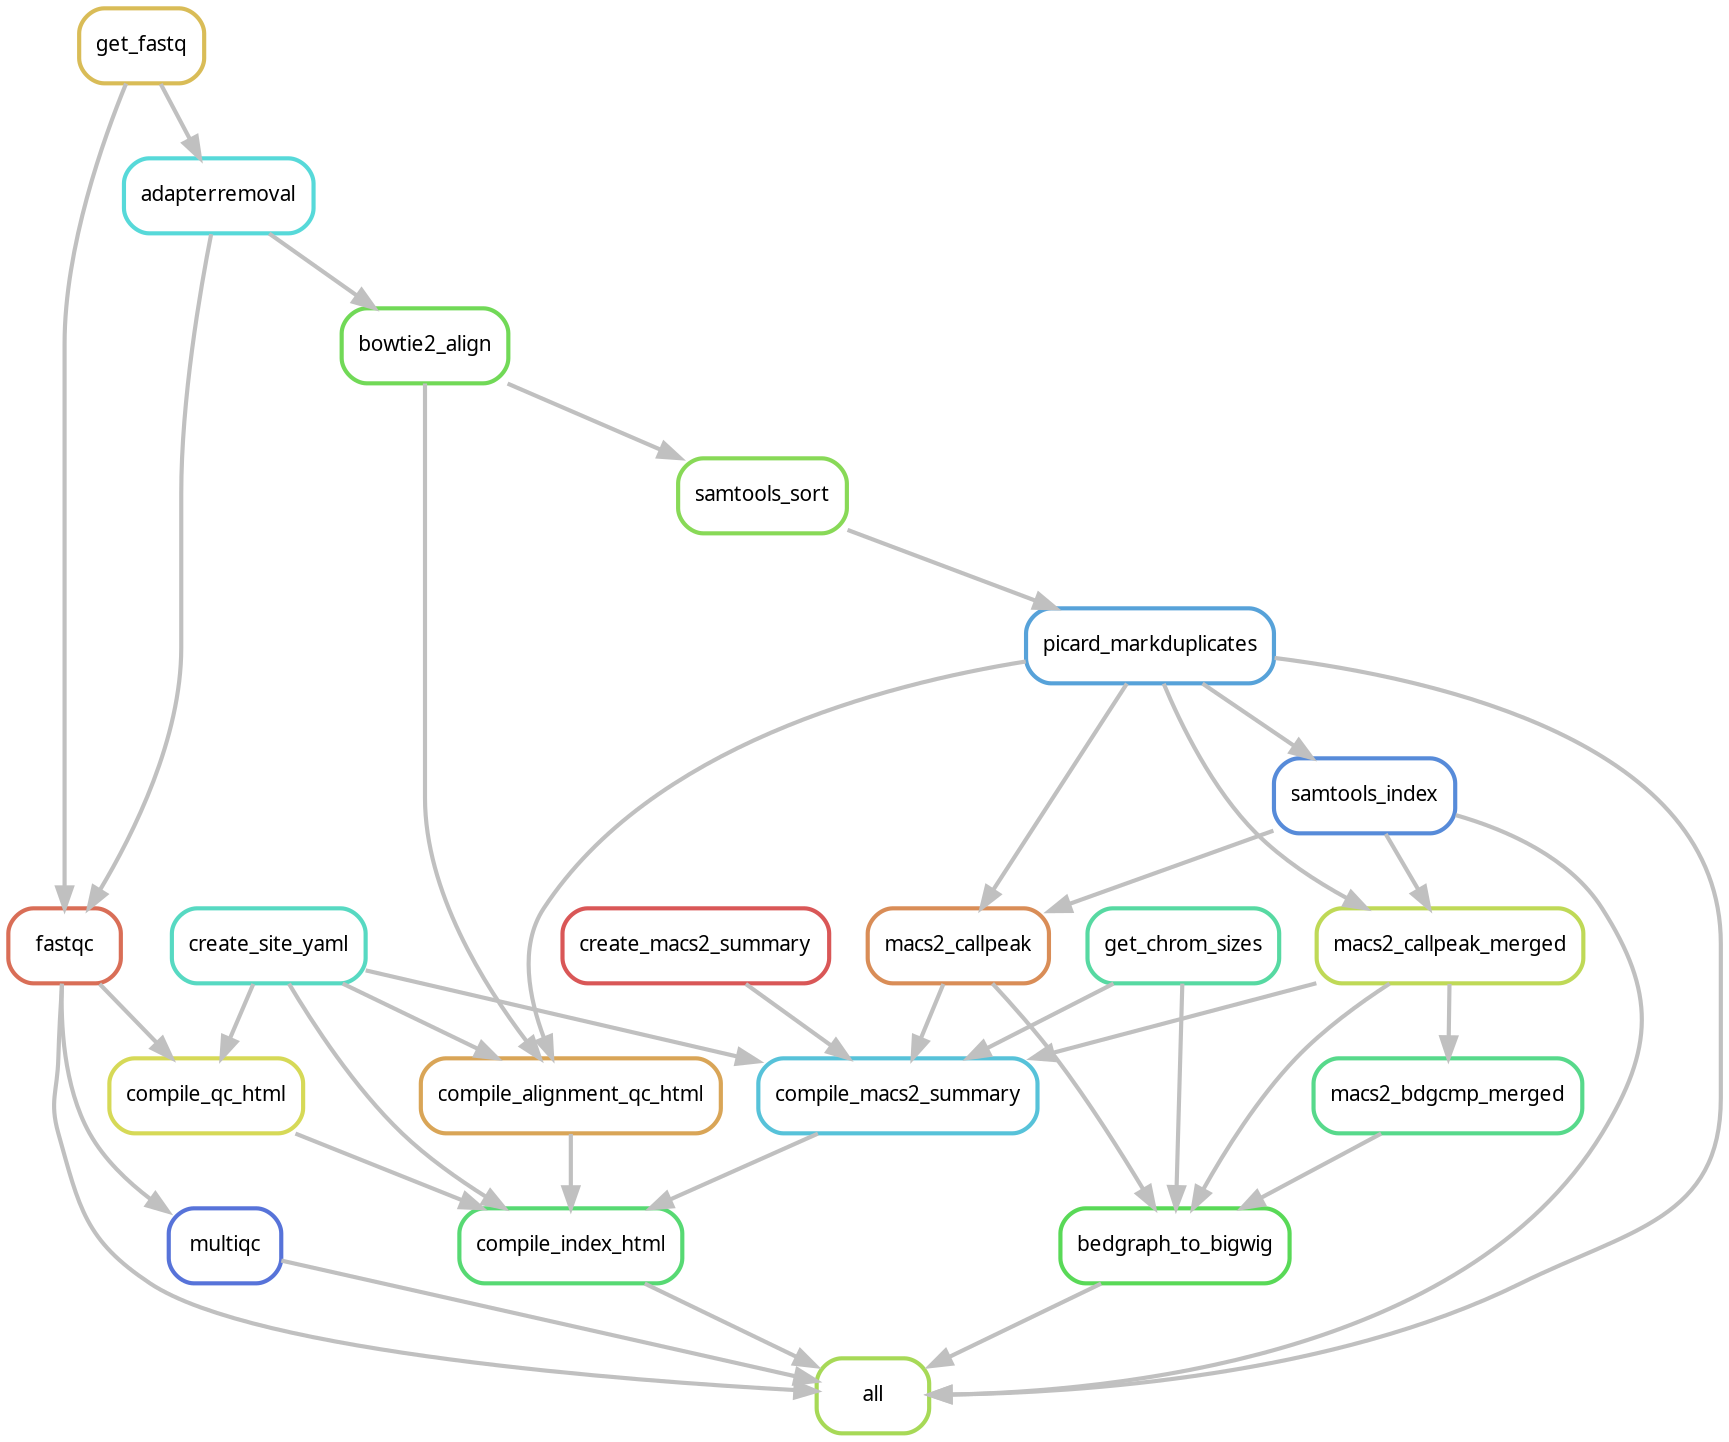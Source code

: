 digraph snakemake_dag {
    graph[bgcolor=white, margin=0];
    node[shape=box, style=rounded, fontname=sans,                 fontsize=10, penwidth=2];
    edge[penwidth=2, color=grey];
	0[label = "all", color = "0.23 0.6 0.85", style="rounded"];
	1[label = "fastqc", color = "0.03 0.6 0.85", style="rounded"];
	2[label = "get_fastq", color = "0.13 0.6 0.85", style="rounded"];
	3[label = "adapterremoval", color = "0.50 0.6 0.85", style="rounded"];
	4[label = "multiqc", color = "0.63 0.6 0.85", style="rounded"];
	5[label = "picard_markduplicates", color = "0.57 0.6 0.85", style="rounded"];
	6[label = "samtools_sort", color = "0.27 0.6 0.85", style="rounded"];
	7[label = "bowtie2_align", color = "0.30 0.6 0.85", style="rounded"];
	8[label = "samtools_index", color = "0.60 0.6 0.85", style="rounded"];
	9[label = "bedgraph_to_bigwig", color = "0.33 0.6 0.85", style="rounded"];
	10[label = "macs2_callpeak", color = "0.07 0.6 0.85", style="rounded"];
	11[label = "get_chrom_sizes", color = "0.43 0.6 0.85", style="rounded"];
	12[label = "macs2_callpeak_merged", color = "0.20 0.6 0.85", style="rounded"];
	13[label = "macs2_bdgcmp_merged", color = "0.40 0.6 0.85", style="rounded"];
	14[label = "compile_index_html", color = "0.37 0.6 0.85", style="rounded"];
	15[label = "compile_macs2_summary", color = "0.53 0.6 0.85", style="rounded"];
	16[label = "create_macs2_summary", color = "0.00 0.6 0.85", style="rounded"];
	17[label = "create_site_yaml", color = "0.47 0.6 0.85", style="rounded"];
	18[label = "compile_qc_html", color = "0.17 0.6 0.85", style="rounded"];
	19[label = "compile_alignment_qc_html", color = "0.10 0.6 0.85", style="rounded"];
	1 -> 0
	9 -> 0
	14 -> 0
	5 -> 0
	8 -> 0
	4 -> 0
	2 -> 1
	3 -> 1
	2 -> 3
	1 -> 4
	6 -> 5
	7 -> 6
	3 -> 7
	5 -> 8
	12 -> 9
	11 -> 9
	13 -> 9
	10 -> 9
	5 -> 10
	8 -> 10
	5 -> 12
	8 -> 12
	12 -> 13
	18 -> 14
	15 -> 14
	17 -> 14
	19 -> 14
	16 -> 15
	17 -> 15
	10 -> 15
	12 -> 15
	11 -> 15
	1 -> 18
	17 -> 18
	7 -> 19
	5 -> 19
	17 -> 19
}            
